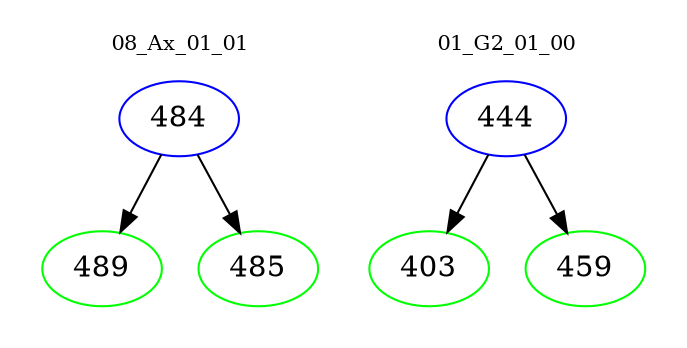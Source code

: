digraph{
subgraph cluster_0 {
color = white
label = "08_Ax_01_01";
fontsize=10;
T0_484 [label="484", color="blue"]
T0_484 -> T0_489 [color="black"]
T0_489 [label="489", color="green"]
T0_484 -> T0_485 [color="black"]
T0_485 [label="485", color="green"]
}
subgraph cluster_1 {
color = white
label = "01_G2_01_00";
fontsize=10;
T1_444 [label="444", color="blue"]
T1_444 -> T1_403 [color="black"]
T1_403 [label="403", color="green"]
T1_444 -> T1_459 [color="black"]
T1_459 [label="459", color="green"]
}
}
